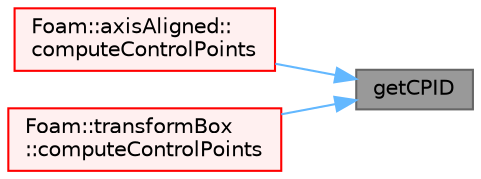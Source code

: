 digraph "getCPID"
{
 // LATEX_PDF_SIZE
  bgcolor="transparent";
  edge [fontname=Helvetica,fontsize=10,labelfontname=Helvetica,labelfontsize=10];
  node [fontname=Helvetica,fontsize=10,shape=box,height=0.2,width=0.4];
  rankdir="RL";
  Node1 [id="Node000001",label="getCPID",height=0.2,width=0.4,color="gray40", fillcolor="grey60", style="filled", fontcolor="black",tooltip=" "];
  Node1 -> Node2 [id="edge1_Node000001_Node000002",dir="back",color="steelblue1",style="solid",tooltip=" "];
  Node2 [id="Node000002",label="Foam::axisAligned::\lcomputeControlPoints",height=0.2,width=0.4,color="red", fillcolor="#FFF0F0", style="filled",URL="$classFoam_1_1axisAligned.html#affc014718777d4a9cf6048e3704dcfc1",tooltip=" "];
  Node1 -> Node4 [id="edge2_Node000001_Node000004",dir="back",color="steelblue1",style="solid",tooltip=" "];
  Node4 [id="Node000004",label="Foam::transformBox\l::computeControlPoints",height=0.2,width=0.4,color="red", fillcolor="#FFF0F0", style="filled",URL="$classFoam_1_1transformBox.html#affc014718777d4a9cf6048e3704dcfc1",tooltip=" "];
}
